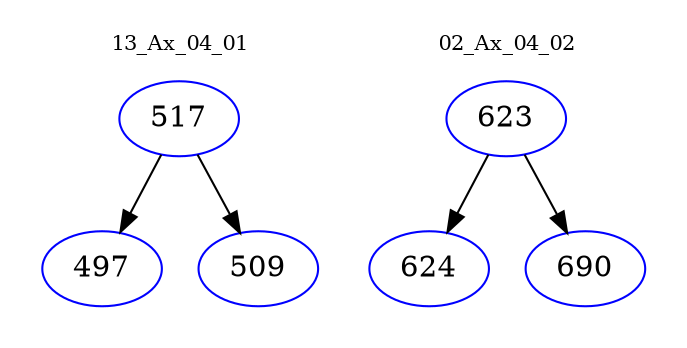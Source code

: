 digraph{
subgraph cluster_0 {
color = white
label = "13_Ax_04_01";
fontsize=10;
T0_517 [label="517", color="blue"]
T0_517 -> T0_497 [color="black"]
T0_497 [label="497", color="blue"]
T0_517 -> T0_509 [color="black"]
T0_509 [label="509", color="blue"]
}
subgraph cluster_1 {
color = white
label = "02_Ax_04_02";
fontsize=10;
T1_623 [label="623", color="blue"]
T1_623 -> T1_624 [color="black"]
T1_624 [label="624", color="blue"]
T1_623 -> T1_690 [color="black"]
T1_690 [label="690", color="blue"]
}
}
